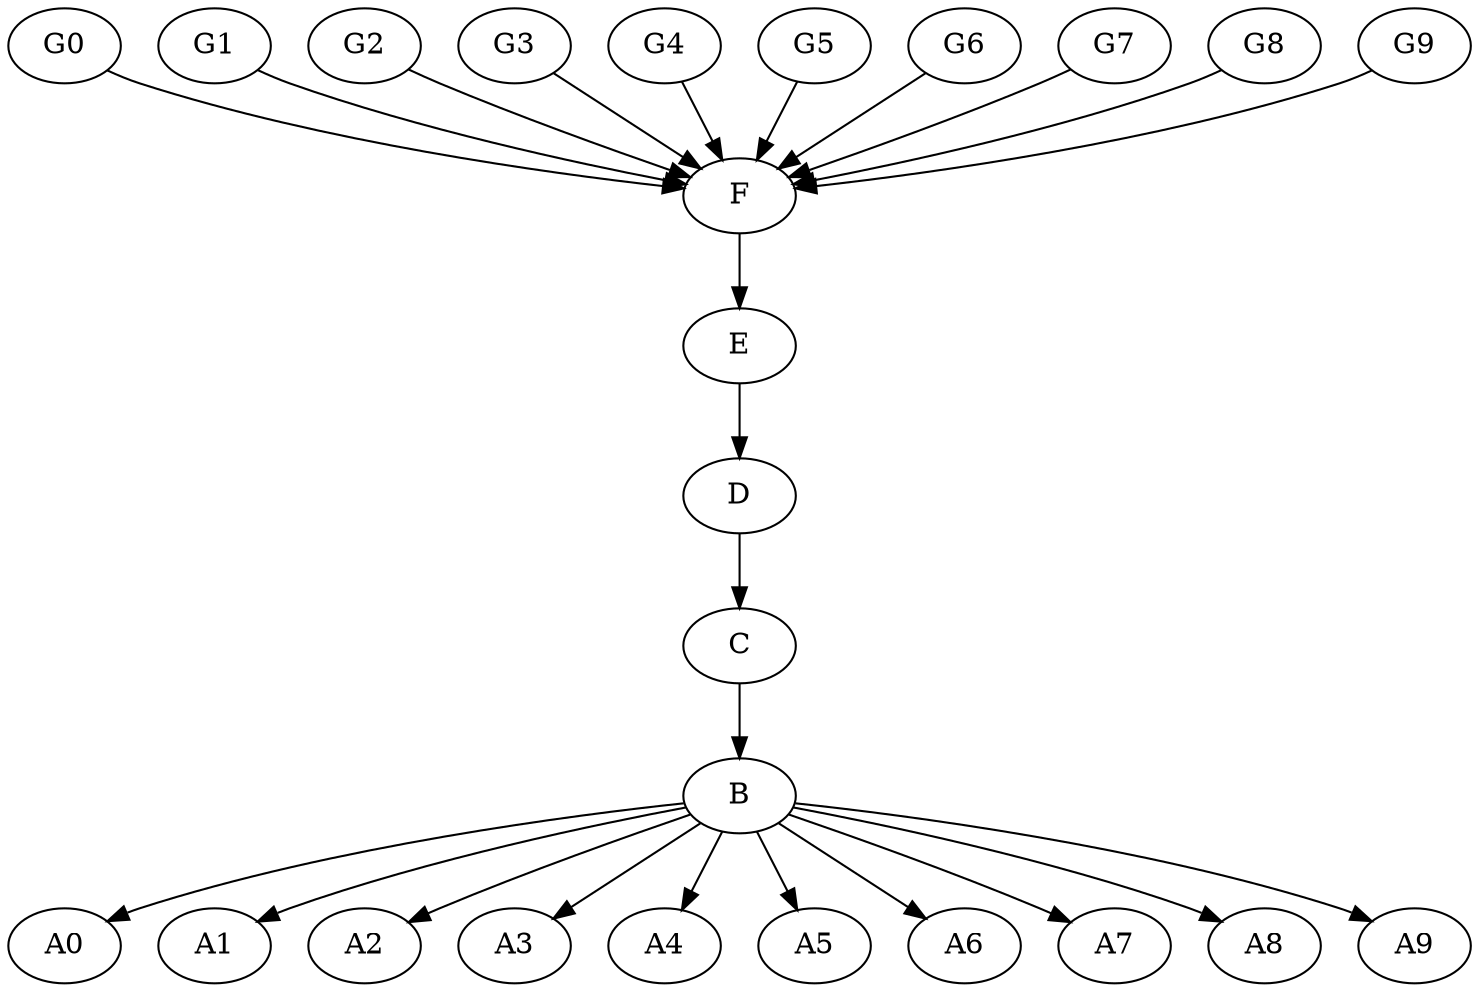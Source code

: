 digraph G {
    G0 -> F;
    G1 -> F;
    G2 -> F;
    G3 -> F;
    G4 -> F;
    G5 -> F;
    G6 -> F;
    G7 -> F;
    G8 -> F;
    G9 -> F;

    F -> E;

    E -> D;

    D -> C;

    C -> B;

    B -> A0;
    B -> A1;
    B -> A2;
    B -> A3;
    B -> A4;
    B -> A5;
    B -> A6;
    B -> A7;
    B -> A8;
    B -> A9;
}
